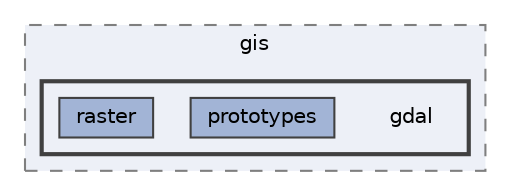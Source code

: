 digraph "C:/Users/LukeMabie/documents/Development/Password_Saver_Using_Django-master/venv/Lib/site-packages/django/contrib/gis/gdal"
{
 // LATEX_PDF_SIZE
  bgcolor="transparent";
  edge [fontname=Helvetica,fontsize=10,labelfontname=Helvetica,labelfontsize=10];
  node [fontname=Helvetica,fontsize=10,shape=box,height=0.2,width=0.4];
  compound=true
  subgraph clusterdir_18a1523b3047a0214c46913ad78ae708 {
    graph [ bgcolor="#edf0f7", pencolor="grey50", label="gis", fontname=Helvetica,fontsize=10 style="filled,dashed", URL="dir_18a1523b3047a0214c46913ad78ae708.html",tooltip=""]
  subgraph clusterdir_f585b3db279727e9c6652a231ed460cf {
    graph [ bgcolor="#edf0f7", pencolor="grey25", label="", fontname=Helvetica,fontsize=10 style="filled,bold", URL="dir_f585b3db279727e9c6652a231ed460cf.html",tooltip=""]
    dir_f585b3db279727e9c6652a231ed460cf [shape=plaintext, label="gdal"];
  dir_c27c5487a23e46a89263a545b887032c [label="prototypes", fillcolor="#a2b4d6", color="grey25", style="filled", URL="dir_c27c5487a23e46a89263a545b887032c.html",tooltip=""];
  dir_b1a2913544aa15b63b8493831f4f842d [label="raster", fillcolor="#a2b4d6", color="grey25", style="filled", URL="dir_b1a2913544aa15b63b8493831f4f842d.html",tooltip=""];
  }
  }
}
